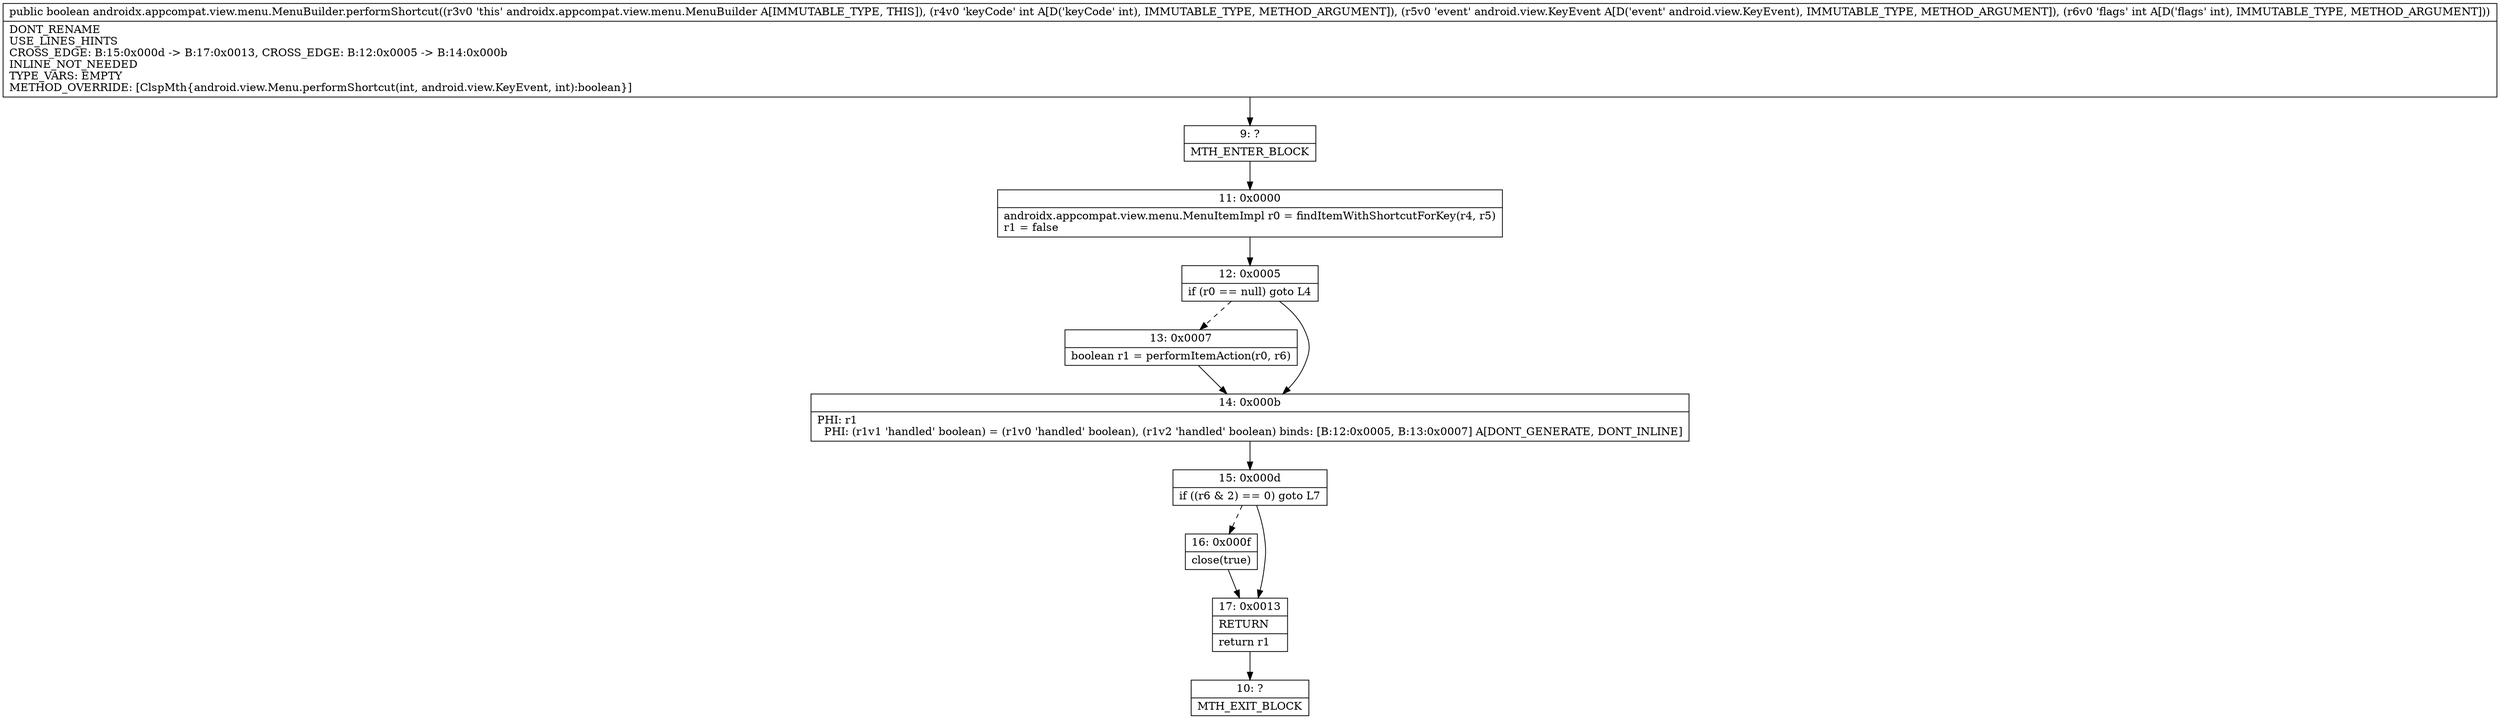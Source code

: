 digraph "CFG forandroidx.appcompat.view.menu.MenuBuilder.performShortcut(ILandroid\/view\/KeyEvent;I)Z" {
Node_9 [shape=record,label="{9\:\ ?|MTH_ENTER_BLOCK\l}"];
Node_11 [shape=record,label="{11\:\ 0x0000|androidx.appcompat.view.menu.MenuItemImpl r0 = findItemWithShortcutForKey(r4, r5)\lr1 = false\l}"];
Node_12 [shape=record,label="{12\:\ 0x0005|if (r0 == null) goto L4\l}"];
Node_13 [shape=record,label="{13\:\ 0x0007|boolean r1 = performItemAction(r0, r6)\l}"];
Node_14 [shape=record,label="{14\:\ 0x000b|PHI: r1 \l  PHI: (r1v1 'handled' boolean) = (r1v0 'handled' boolean), (r1v2 'handled' boolean) binds: [B:12:0x0005, B:13:0x0007] A[DONT_GENERATE, DONT_INLINE]\l}"];
Node_15 [shape=record,label="{15\:\ 0x000d|if ((r6 & 2) == 0) goto L7\l}"];
Node_16 [shape=record,label="{16\:\ 0x000f|close(true)\l}"];
Node_17 [shape=record,label="{17\:\ 0x0013|RETURN\l|return r1\l}"];
Node_10 [shape=record,label="{10\:\ ?|MTH_EXIT_BLOCK\l}"];
MethodNode[shape=record,label="{public boolean androidx.appcompat.view.menu.MenuBuilder.performShortcut((r3v0 'this' androidx.appcompat.view.menu.MenuBuilder A[IMMUTABLE_TYPE, THIS]), (r4v0 'keyCode' int A[D('keyCode' int), IMMUTABLE_TYPE, METHOD_ARGUMENT]), (r5v0 'event' android.view.KeyEvent A[D('event' android.view.KeyEvent), IMMUTABLE_TYPE, METHOD_ARGUMENT]), (r6v0 'flags' int A[D('flags' int), IMMUTABLE_TYPE, METHOD_ARGUMENT]))  | DONT_RENAME\lUSE_LINES_HINTS\lCROSS_EDGE: B:15:0x000d \-\> B:17:0x0013, CROSS_EDGE: B:12:0x0005 \-\> B:14:0x000b\lINLINE_NOT_NEEDED\lTYPE_VARS: EMPTY\lMETHOD_OVERRIDE: [ClspMth\{android.view.Menu.performShortcut(int, android.view.KeyEvent, int):boolean\}]\l}"];
MethodNode -> Node_9;Node_9 -> Node_11;
Node_11 -> Node_12;
Node_12 -> Node_13[style=dashed];
Node_12 -> Node_14;
Node_13 -> Node_14;
Node_14 -> Node_15;
Node_15 -> Node_16[style=dashed];
Node_15 -> Node_17;
Node_16 -> Node_17;
Node_17 -> Node_10;
}

